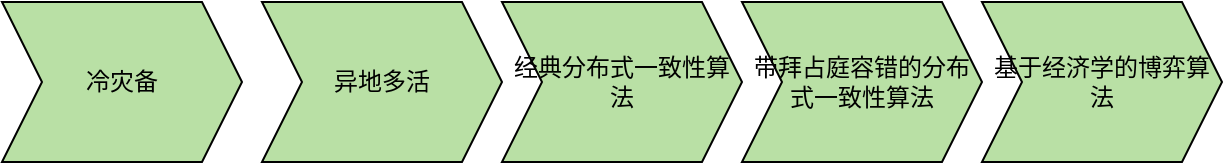 <mxfile version="18.1.3" type="github">
  <diagram id="DAhxg6_5hJI09oiDhPH1" name="第 1 页">
    <mxGraphModel dx="1422" dy="762" grid="1" gridSize="10" guides="1" tooltips="1" connect="1" arrows="1" fold="1" page="1" pageScale="1" pageWidth="827" pageHeight="1169" math="0" shadow="0">
      <root>
        <mxCell id="0" />
        <mxCell id="1" parent="0" />
        <mxCell id="7o1erSkzxuhCsn_2-Puk-1" value="冷灾备" style="shape=step;perimeter=stepPerimeter;whiteSpace=wrap;html=1;fixedSize=1;fillColor=#B9E0A5;" vertex="1" parent="1">
          <mxGeometry x="20" y="260" width="120" height="80" as="geometry" />
        </mxCell>
        <mxCell id="7o1erSkzxuhCsn_2-Puk-2" value="异地多活" style="shape=step;perimeter=stepPerimeter;whiteSpace=wrap;html=1;fixedSize=1;fillColor=#B9E0A5;" vertex="1" parent="1">
          <mxGeometry x="150" y="260" width="120" height="80" as="geometry" />
        </mxCell>
        <mxCell id="7o1erSkzxuhCsn_2-Puk-3" value="经典分布式一致性算法" style="shape=step;perimeter=stepPerimeter;whiteSpace=wrap;html=1;fixedSize=1;fillColor=#B9E0A5;" vertex="1" parent="1">
          <mxGeometry x="270" y="260" width="120" height="80" as="geometry" />
        </mxCell>
        <mxCell id="7o1erSkzxuhCsn_2-Puk-4" value="基于经济学的博弈算法" style="shape=step;perimeter=stepPerimeter;whiteSpace=wrap;html=1;fixedSize=1;fillColor=#B9E0A5;" vertex="1" parent="1">
          <mxGeometry x="510" y="260" width="120" height="80" as="geometry" />
        </mxCell>
        <mxCell id="7o1erSkzxuhCsn_2-Puk-5" value="带拜占庭容错的分布式一致性算法" style="shape=step;perimeter=stepPerimeter;whiteSpace=wrap;html=1;fixedSize=1;fillColor=#B9E0A5;" vertex="1" parent="1">
          <mxGeometry x="390" y="260" width="120" height="80" as="geometry" />
        </mxCell>
      </root>
    </mxGraphModel>
  </diagram>
</mxfile>
